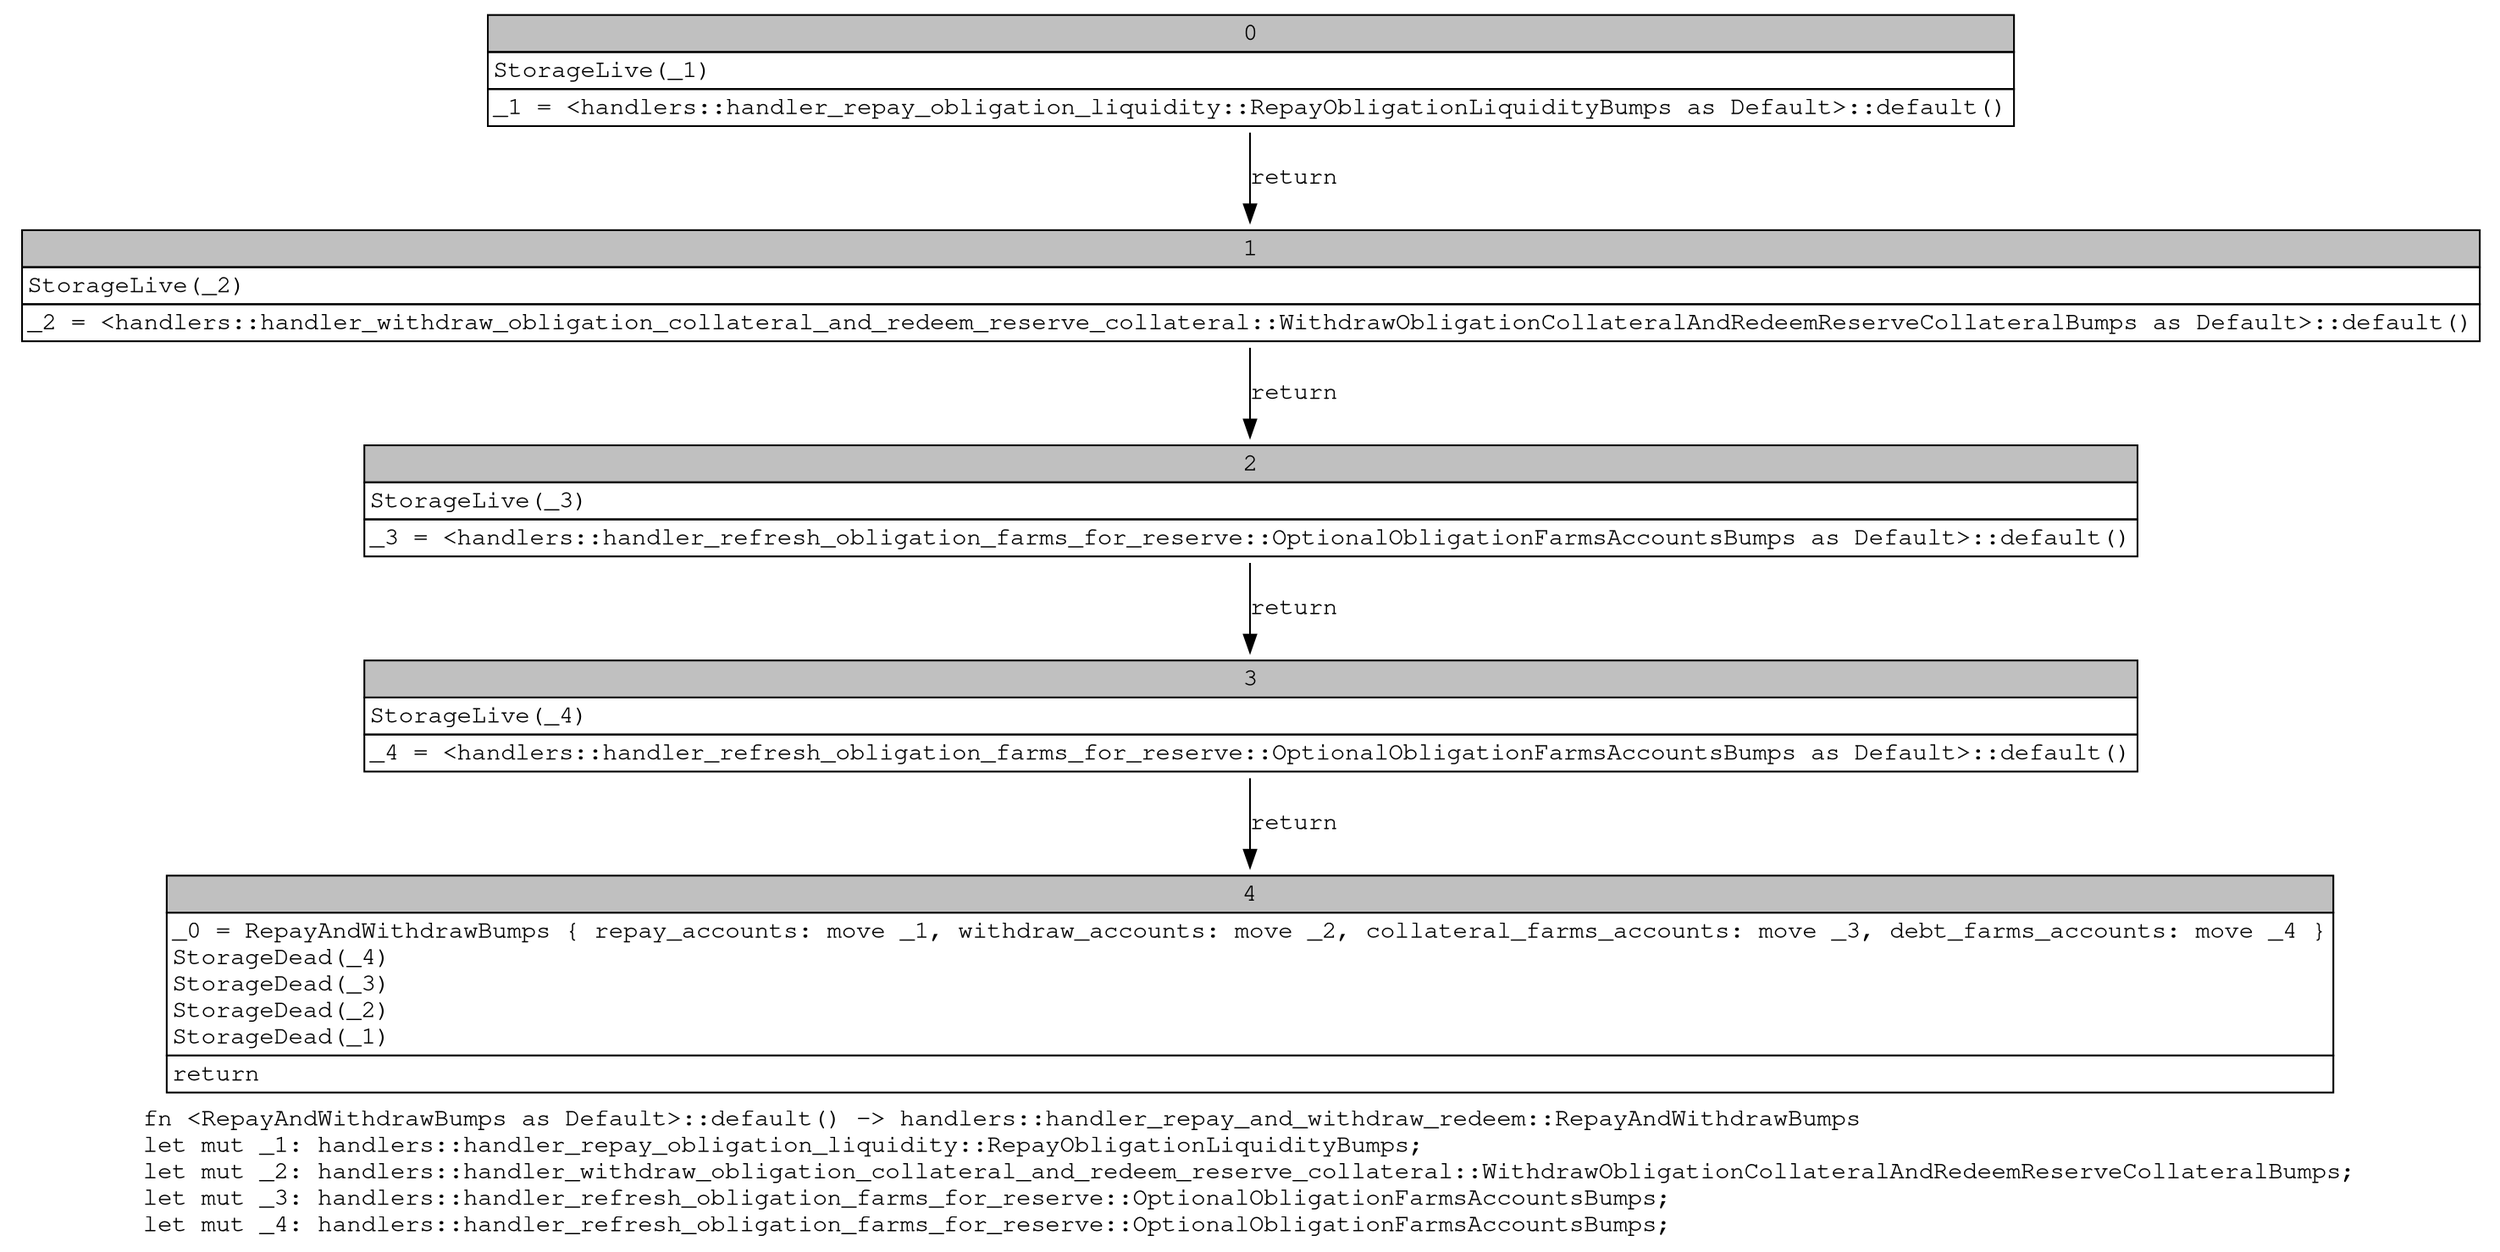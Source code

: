 digraph Mir_0_5308 {
    graph [fontname="Courier, monospace"];
    node [fontname="Courier, monospace"];
    edge [fontname="Courier, monospace"];
    label=<fn &lt;RepayAndWithdrawBumps as Default&gt;::default() -&gt; handlers::handler_repay_and_withdraw_redeem::RepayAndWithdrawBumps<br align="left"/>let mut _1: handlers::handler_repay_obligation_liquidity::RepayObligationLiquidityBumps;<br align="left"/>let mut _2: handlers::handler_withdraw_obligation_collateral_and_redeem_reserve_collateral::WithdrawObligationCollateralAndRedeemReserveCollateralBumps;<br align="left"/>let mut _3: handlers::handler_refresh_obligation_farms_for_reserve::OptionalObligationFarmsAccountsBumps;<br align="left"/>let mut _4: handlers::handler_refresh_obligation_farms_for_reserve::OptionalObligationFarmsAccountsBumps;<br align="left"/>>;
    bb0__0_5308 [shape="none", label=<<table border="0" cellborder="1" cellspacing="0"><tr><td bgcolor="gray" align="center" colspan="1">0</td></tr><tr><td align="left" balign="left">StorageLive(_1)<br/></td></tr><tr><td align="left">_1 = &lt;handlers::handler_repay_obligation_liquidity::RepayObligationLiquidityBumps as Default&gt;::default()</td></tr></table>>];
    bb1__0_5308 [shape="none", label=<<table border="0" cellborder="1" cellspacing="0"><tr><td bgcolor="gray" align="center" colspan="1">1</td></tr><tr><td align="left" balign="left">StorageLive(_2)<br/></td></tr><tr><td align="left">_2 = &lt;handlers::handler_withdraw_obligation_collateral_and_redeem_reserve_collateral::WithdrawObligationCollateralAndRedeemReserveCollateralBumps as Default&gt;::default()</td></tr></table>>];
    bb2__0_5308 [shape="none", label=<<table border="0" cellborder="1" cellspacing="0"><tr><td bgcolor="gray" align="center" colspan="1">2</td></tr><tr><td align="left" balign="left">StorageLive(_3)<br/></td></tr><tr><td align="left">_3 = &lt;handlers::handler_refresh_obligation_farms_for_reserve::OptionalObligationFarmsAccountsBumps as Default&gt;::default()</td></tr></table>>];
    bb3__0_5308 [shape="none", label=<<table border="0" cellborder="1" cellspacing="0"><tr><td bgcolor="gray" align="center" colspan="1">3</td></tr><tr><td align="left" balign="left">StorageLive(_4)<br/></td></tr><tr><td align="left">_4 = &lt;handlers::handler_refresh_obligation_farms_for_reserve::OptionalObligationFarmsAccountsBumps as Default&gt;::default()</td></tr></table>>];
    bb4__0_5308 [shape="none", label=<<table border="0" cellborder="1" cellspacing="0"><tr><td bgcolor="gray" align="center" colspan="1">4</td></tr><tr><td align="left" balign="left">_0 = RepayAndWithdrawBumps { repay_accounts: move _1, withdraw_accounts: move _2, collateral_farms_accounts: move _3, debt_farms_accounts: move _4 }<br/>StorageDead(_4)<br/>StorageDead(_3)<br/>StorageDead(_2)<br/>StorageDead(_1)<br/></td></tr><tr><td align="left">return</td></tr></table>>];
    bb0__0_5308 -> bb1__0_5308 [label="return"];
    bb1__0_5308 -> bb2__0_5308 [label="return"];
    bb2__0_5308 -> bb3__0_5308 [label="return"];
    bb3__0_5308 -> bb4__0_5308 [label="return"];
}
